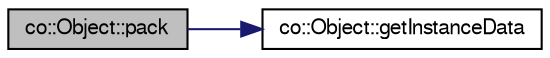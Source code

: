digraph G
{
  edge [fontname="FreeSans",fontsize="10",labelfontname="FreeSans",labelfontsize="10"];
  node [fontname="FreeSans",fontsize="10",shape=record];
  rankdir="LR";
  Node1 [label="co::Object::pack",height=0.2,width=0.4,color="black", fillcolor="grey75", style="filled" fontcolor="black"];
  Node1 -> Node2 [color="midnightblue",fontsize="10",style="solid",fontname="FreeSans"];
  Node2 [label="co::Object::getInstanceData",height=0.2,width=0.4,color="black", fillcolor="white", style="filled",URL="$classco_1_1Object.html#aacac279363ecc549cac67e715ab49864",tooltip="Serialize all instance information of this distributed object."];
}
